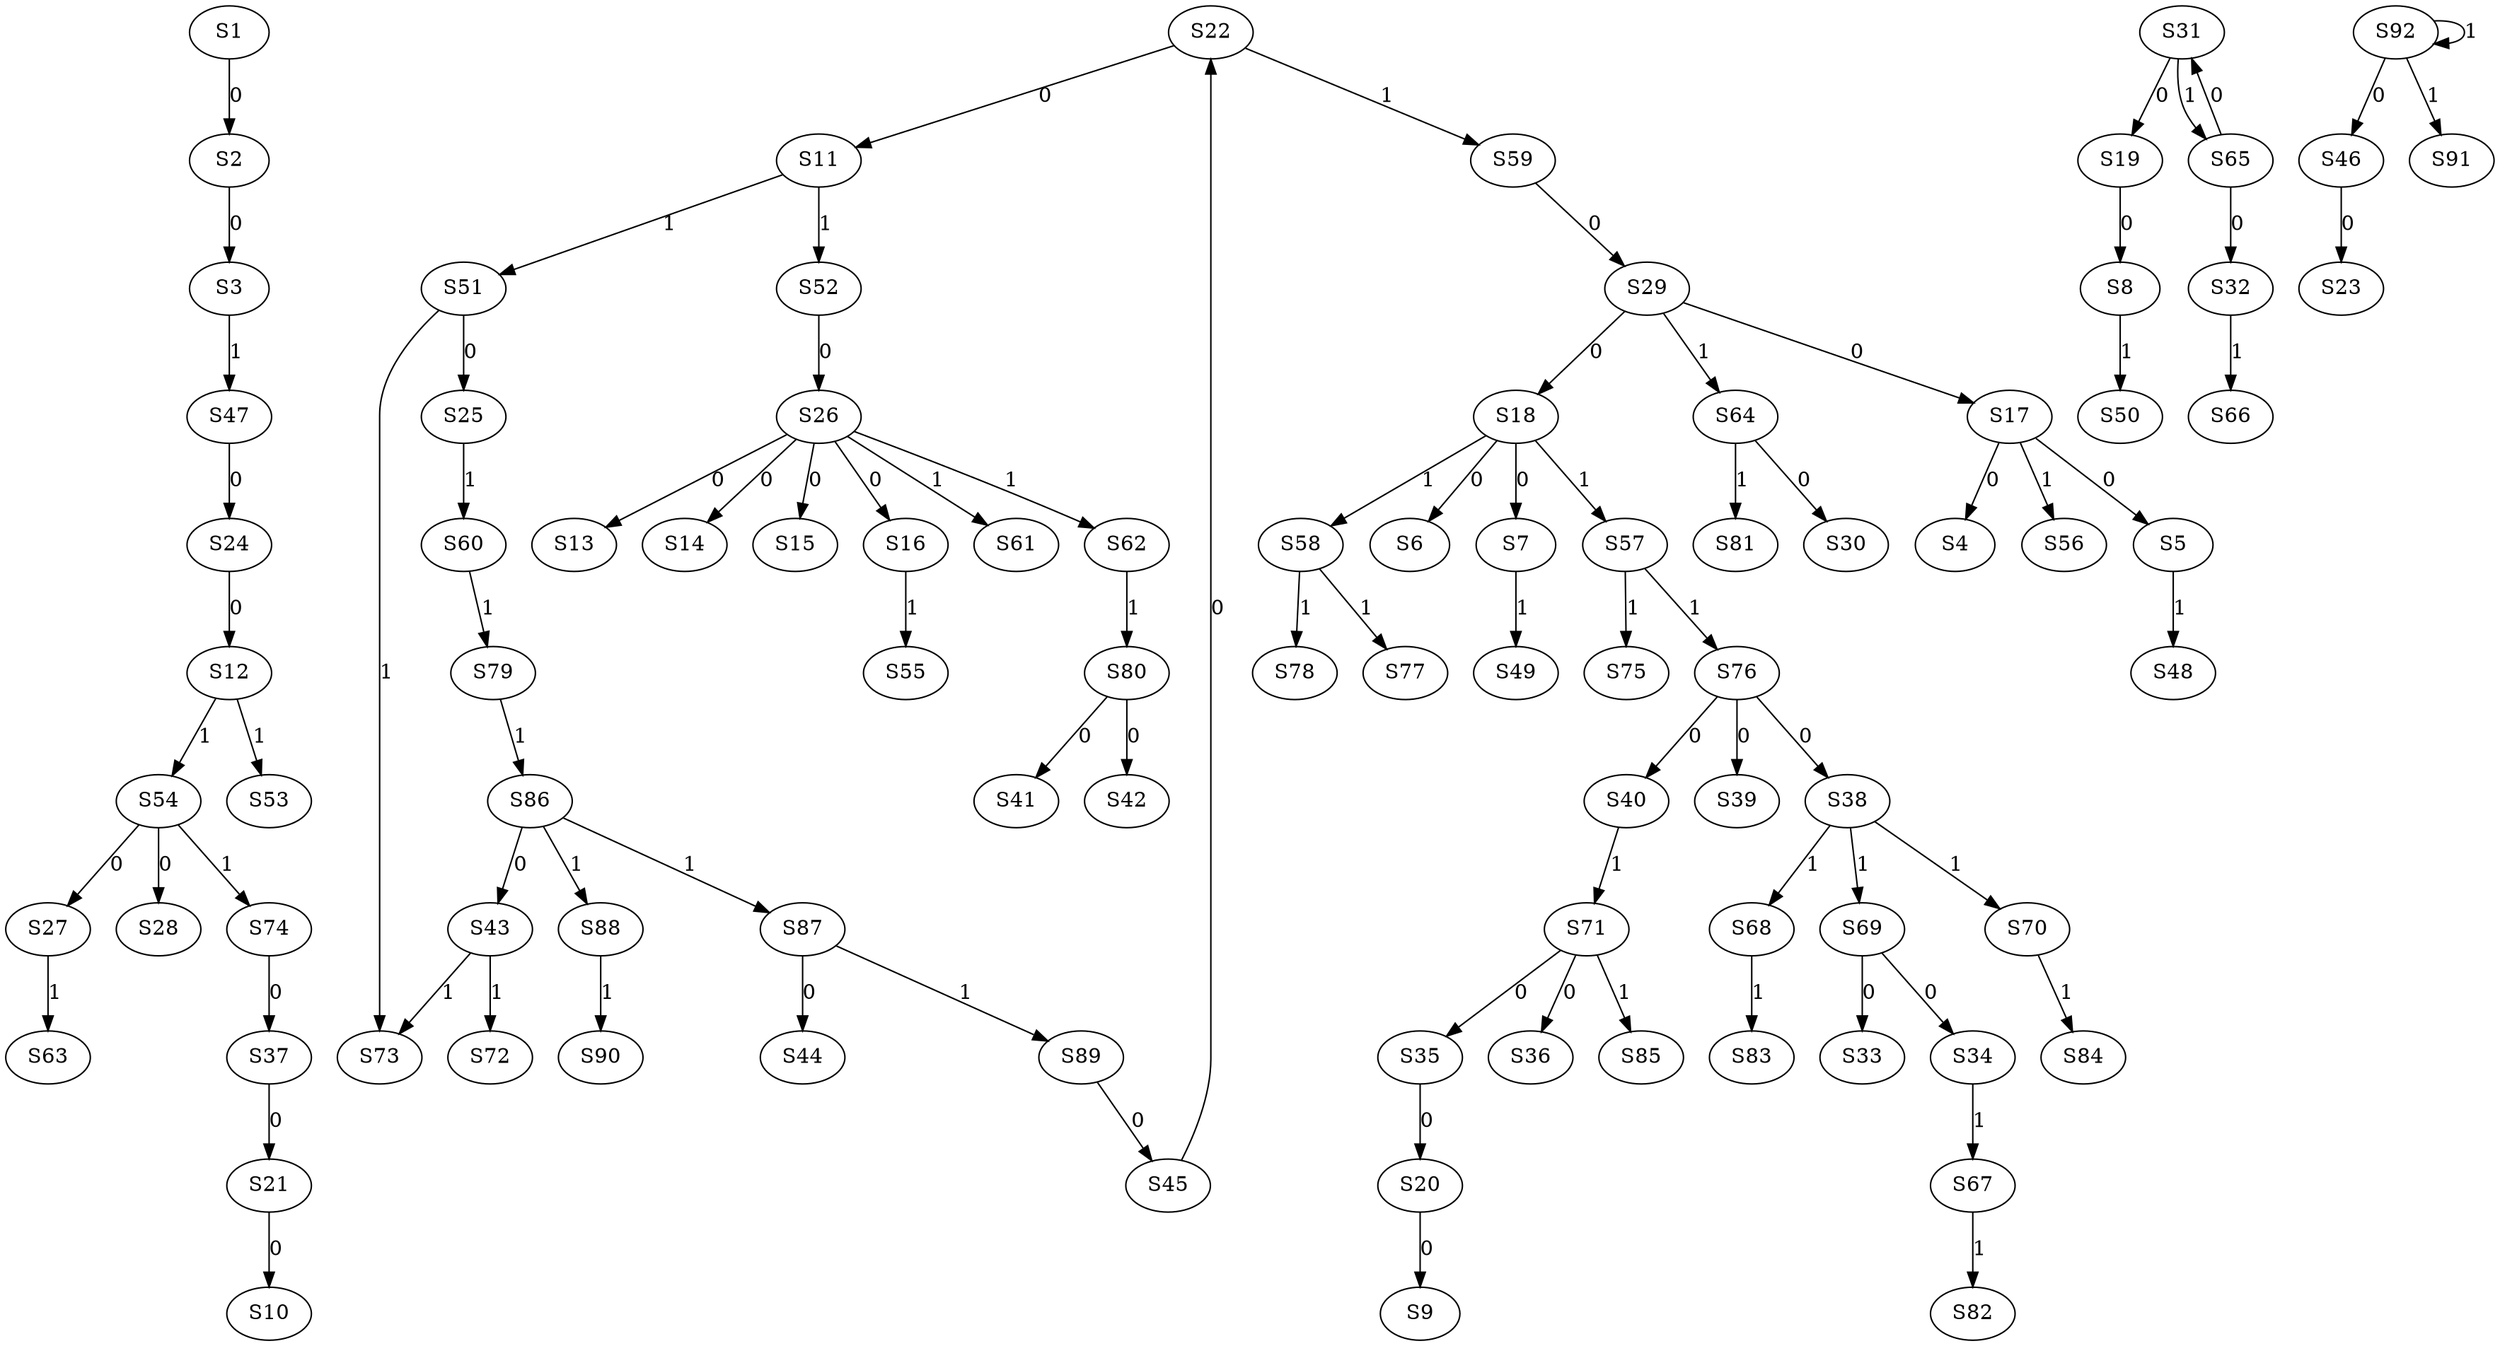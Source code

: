 strict digraph {
	S1 -> S2 [ label = 0 ];
	S2 -> S3 [ label = 0 ];
	S17 -> S4 [ label = 0 ];
	S17 -> S5 [ label = 0 ];
	S18 -> S6 [ label = 0 ];
	S18 -> S7 [ label = 0 ];
	S19 -> S8 [ label = 0 ];
	S20 -> S9 [ label = 0 ];
	S21 -> S10 [ label = 0 ];
	S22 -> S11 [ label = 0 ];
	S24 -> S12 [ label = 0 ];
	S26 -> S13 [ label = 0 ];
	S26 -> S14 [ label = 0 ];
	S26 -> S15 [ label = 0 ];
	S26 -> S16 [ label = 0 ];
	S29 -> S17 [ label = 0 ];
	S29 -> S18 [ label = 0 ];
	S31 -> S19 [ label = 0 ];
	S35 -> S20 [ label = 0 ];
	S37 -> S21 [ label = 0 ];
	S45 -> S22 [ label = 0 ];
	S46 -> S23 [ label = 0 ];
	S47 -> S24 [ label = 0 ];
	S51 -> S25 [ label = 0 ];
	S52 -> S26 [ label = 0 ];
	S54 -> S27 [ label = 0 ];
	S54 -> S28 [ label = 0 ];
	S59 -> S29 [ label = 0 ];
	S64 -> S30 [ label = 0 ];
	S65 -> S31 [ label = 0 ];
	S65 -> S32 [ label = 0 ];
	S69 -> S33 [ label = 0 ];
	S69 -> S34 [ label = 0 ];
	S71 -> S35 [ label = 0 ];
	S71 -> S36 [ label = 0 ];
	S74 -> S37 [ label = 0 ];
	S76 -> S38 [ label = 0 ];
	S76 -> S39 [ label = 0 ];
	S76 -> S40 [ label = 0 ];
	S80 -> S41 [ label = 0 ];
	S80 -> S42 [ label = 0 ];
	S86 -> S43 [ label = 0 ];
	S87 -> S44 [ label = 0 ];
	S89 -> S45 [ label = 0 ];
	S92 -> S46 [ label = 0 ];
	S3 -> S47 [ label = 1 ];
	S5 -> S48 [ label = 1 ];
	S7 -> S49 [ label = 1 ];
	S8 -> S50 [ label = 1 ];
	S11 -> S51 [ label = 1 ];
	S11 -> S52 [ label = 1 ];
	S12 -> S53 [ label = 1 ];
	S12 -> S54 [ label = 1 ];
	S16 -> S55 [ label = 1 ];
	S17 -> S56 [ label = 1 ];
	S18 -> S57 [ label = 1 ];
	S18 -> S58 [ label = 1 ];
	S22 -> S59 [ label = 1 ];
	S25 -> S60 [ label = 1 ];
	S26 -> S61 [ label = 1 ];
	S26 -> S62 [ label = 1 ];
	S27 -> S63 [ label = 1 ];
	S29 -> S64 [ label = 1 ];
	S31 -> S65 [ label = 1 ];
	S32 -> S66 [ label = 1 ];
	S34 -> S67 [ label = 1 ];
	S38 -> S68 [ label = 1 ];
	S38 -> S69 [ label = 1 ];
	S38 -> S70 [ label = 1 ];
	S40 -> S71 [ label = 1 ];
	S43 -> S72 [ label = 1 ];
	S51 -> S73 [ label = 1 ];
	S54 -> S74 [ label = 1 ];
	S57 -> S75 [ label = 1 ];
	S57 -> S76 [ label = 1 ];
	S58 -> S77 [ label = 1 ];
	S58 -> S78 [ label = 1 ];
	S60 -> S79 [ label = 1 ];
	S62 -> S80 [ label = 1 ];
	S64 -> S81 [ label = 1 ];
	S67 -> S82 [ label = 1 ];
	S68 -> S83 [ label = 1 ];
	S70 -> S84 [ label = 1 ];
	S71 -> S85 [ label = 1 ];
	S79 -> S86 [ label = 1 ];
	S86 -> S87 [ label = 1 ];
	S86 -> S88 [ label = 1 ];
	S87 -> S89 [ label = 1 ];
	S88 -> S90 [ label = 1 ];
	S92 -> S91 [ label = 1 ];
	S92 -> S92 [ label = 1 ];
	S43 -> S73 [ label = 1 ];
}